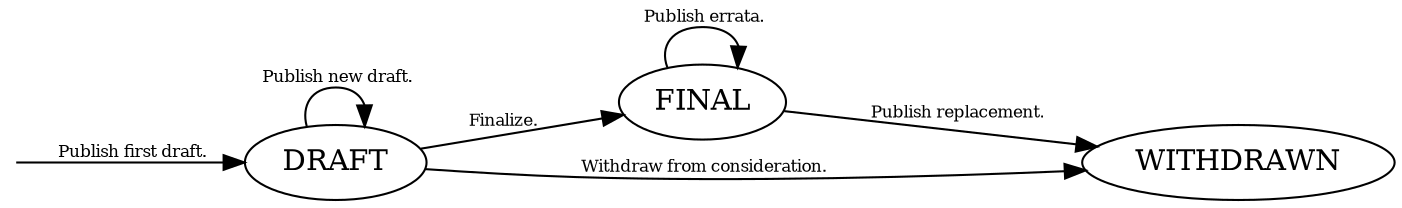 digraph srfi_states {
	rankdir=LR;
	invisible_start [shape=point, style=invis];
	invisible_start -> DRAFT [label=" Publish first draft.", fontsize="8"];
	DRAFT -> DRAFT [label=" Publish new draft.", fontsize="8"];
	DRAFT -> FINAL [label=" Finalize.", fontsize="8"];
	DRAFT -> WITHDRAWN [label=" Withdraw from consideration.", fontsize="8"];
	FINAL -> FINAL [label=" Publish errata.", fontsize="8"];
	FINAL -> WITHDRAWN [label=" Publish replacement.", fontsize="8"];
}